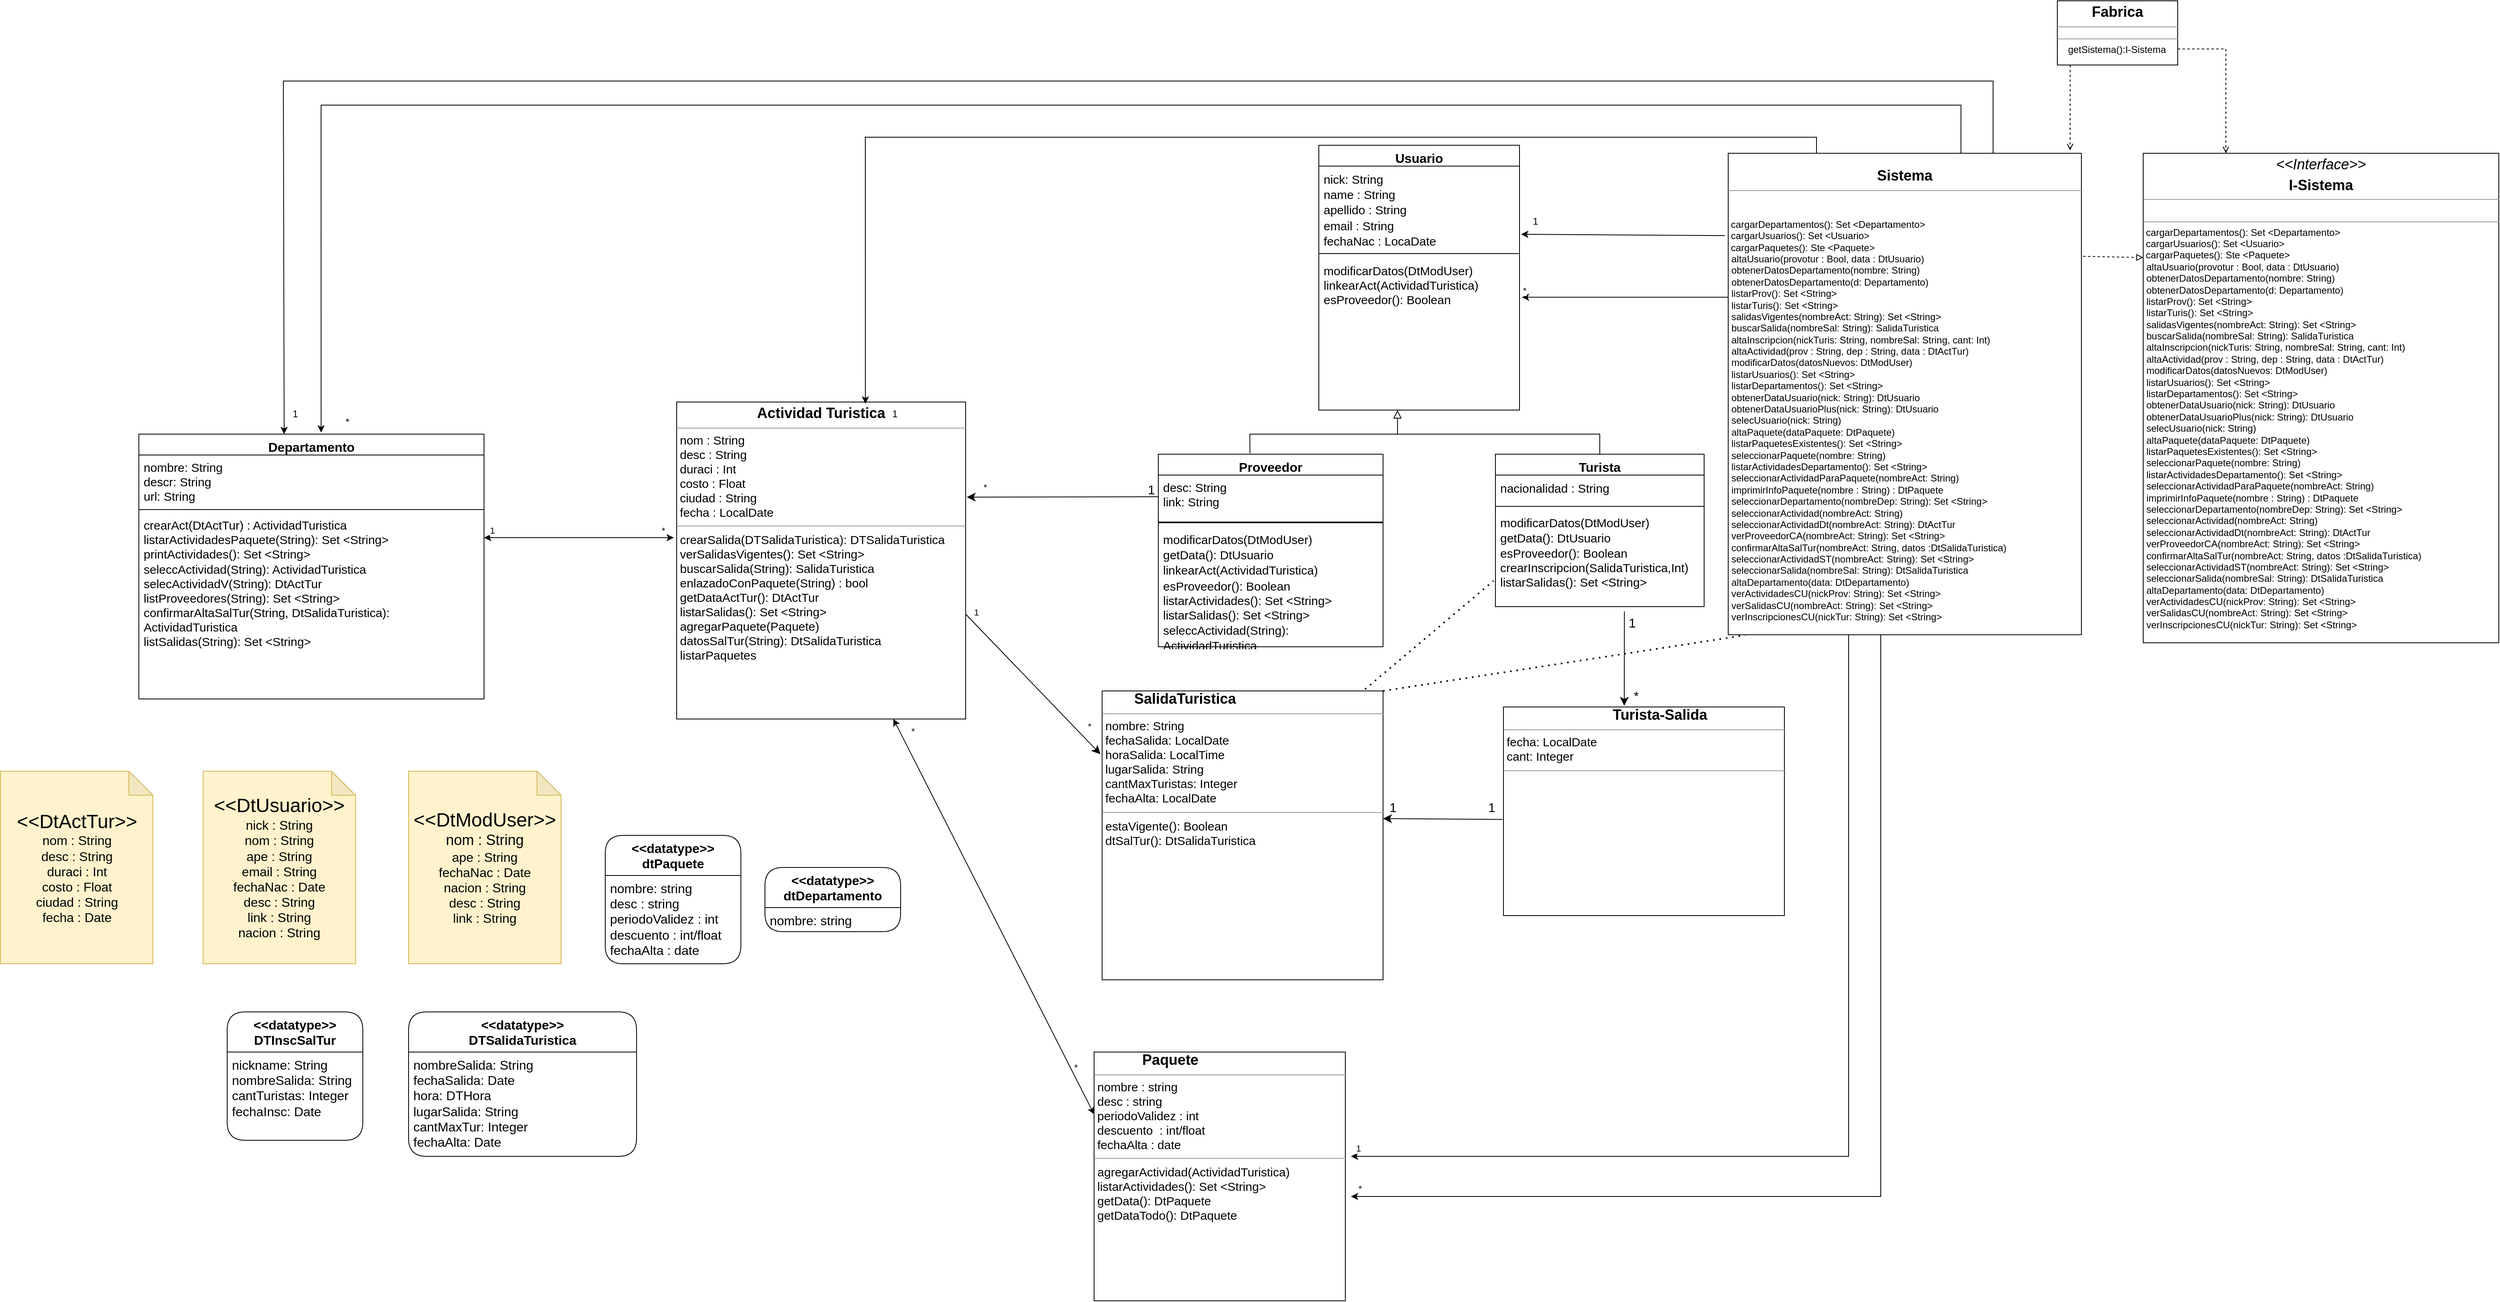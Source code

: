 <mxfile version="21.6.9" type="google">
  <diagram name="Página-1" id="3sVQfrdRevif6Odf9nG8">
    <mxGraphModel grid="1" page="1" gridSize="10" guides="1" tooltips="1" connect="1" arrows="1" fold="1" pageScale="1" pageWidth="827" pageHeight="1169" math="0" shadow="0">
      <root>
        <mxCell id="0" />
        <mxCell id="1" parent="0" />
        <mxCell id="WwdtE9RKTWUhPfPTeJh7-15" style="edgeStyle=orthogonalEdgeStyle;rounded=0;orthogonalLoop=1;jettySize=auto;html=1;entryX=1.012;entryY=0.26;entryDx=0;entryDy=0;entryPerimeter=0;" edge="1" parent="1" source="t0hAt-ErPhpD4sTweukp-1" target="WwdtE9RKTWUhPfPTeJh7-4">
          <mxGeometry relative="1" as="geometry">
            <Array as="points">
              <mxPoint x="-140" y="249" />
            </Array>
          </mxGeometry>
        </mxCell>
        <mxCell id="WwdtE9RKTWUhPfPTeJh7-16" value="*" style="edgeLabel;html=1;align=center;verticalAlign=middle;resizable=0;points=[];" connectable="0" vertex="1" parent="WwdtE9RKTWUhPfPTeJh7-15">
          <mxGeometry x="0.894" y="-2" relative="1" as="geometry">
            <mxPoint x="-11" y="-7" as="offset" />
          </mxGeometry>
        </mxCell>
        <mxCell id="WwdtE9RKTWUhPfPTeJh7-35" style="edgeStyle=orthogonalEdgeStyle;rounded=0;orthogonalLoop=1;jettySize=auto;html=1;" edge="1" parent="1" source="t0hAt-ErPhpD4sTweukp-1">
          <mxGeometry relative="1" as="geometry">
            <Array as="points">
              <mxPoint x="180" y="1370" />
            </Array>
            <mxPoint x="-480" y="1370" as="targetPoint" />
          </mxGeometry>
        </mxCell>
        <mxCell id="WwdtE9RKTWUhPfPTeJh7-36" value="*" style="edgeLabel;html=1;align=center;verticalAlign=middle;resizable=0;points=[];" connectable="0" vertex="1" parent="WwdtE9RKTWUhPfPTeJh7-35">
          <mxGeometry x="0.949" y="-5" relative="1" as="geometry">
            <mxPoint x="-24" y="-5" as="offset" />
          </mxGeometry>
        </mxCell>
        <mxCell id="WwdtE9RKTWUhPfPTeJh7-38" style="edgeStyle=orthogonalEdgeStyle;rounded=0;orthogonalLoop=1;jettySize=auto;html=1;" edge="1" parent="1" source="t0hAt-ErPhpD4sTweukp-1">
          <mxGeometry relative="1" as="geometry">
            <mxPoint x="-480" y="1320" as="targetPoint" />
            <Array as="points">
              <mxPoint x="140" y="1320" />
            </Array>
          </mxGeometry>
        </mxCell>
        <mxCell id="WwdtE9RKTWUhPfPTeJh7-39" value="1" style="edgeLabel;html=1;align=center;verticalAlign=middle;resizable=0;points=[];" connectable="0" vertex="1" parent="WwdtE9RKTWUhPfPTeJh7-38">
          <mxGeometry x="0.95" y="-3" relative="1" as="geometry">
            <mxPoint x="-23" y="-7" as="offset" />
          </mxGeometry>
        </mxCell>
        <mxCell id="t0hAt-ErPhpD4sTweukp-1" value="&lt;p style=&quot;margin:0px;margin-top:4px;text-align:center;&quot;&gt;&lt;br&gt;&lt;b&gt;&lt;font style=&quot;font-size: 18px;&quot;&gt;Sistema&lt;/font&gt;&lt;/b&gt;&lt;/p&gt;&lt;hr size=&quot;1&quot;&gt;&lt;p style=&quot;margin:0px;margin-left:4px;&quot;&gt;&lt;/p&gt;&lt;div&gt;&lt;br&gt;&lt;/div&gt;&lt;div&gt;&lt;br&gt;&lt;/div&gt;&lt;div&gt;&amp;nbsp;cargarDepartamentos(): Set &amp;lt;Departamento&amp;gt;&lt;/div&gt;&lt;div&gt;&amp;nbsp;cargarUsuarios(): Set &amp;lt;Usuario&amp;gt;&lt;/div&gt;&lt;div&gt;&amp;nbsp;cargarPaquetes(): Ste &amp;lt;Paquete&amp;gt;&lt;br&gt;&lt;/div&gt;&lt;p style=&quot;border-color: var(--border-color); margin: 0px 0px 0px 4px;&quot;&gt;&lt;font style=&quot;font-size: 12px;&quot;&gt;&lt;font style=&quot;font-size: 12px;&quot;&gt;altaUsuario(provotur : Bool, data : DtUsuario)&lt;/font&gt;&lt;br&gt;&lt;/font&gt;&lt;/p&gt;&lt;p style=&quot;border-color: var(--border-color); margin: 0px 0px 0px 4px;&quot;&gt;&lt;font style=&quot;font-size: 12px;&quot;&gt;obtenerDatosDepartamento(nombre: String)&lt;/font&gt;&lt;/p&gt;&lt;p style=&quot;border-color: var(--border-color); margin: 0px 0px 0px 4px;&quot;&gt;&lt;font style=&quot;font-size: 12px;&quot;&gt;obtenerDatosDepartamento(d: Departamento)&lt;/font&gt;&lt;/p&gt;&lt;p style=&quot;border-color: var(--border-color); margin: 0px 0px 0px 4px;&quot;&gt;&lt;font style=&quot;font-size: 12px;&quot;&gt;listarProv(): Set &amp;lt;String&amp;gt;&lt;/font&gt;&lt;/p&gt;&lt;p style=&quot;border-color: var(--border-color); margin: 0px 0px 0px 4px;&quot;&gt;&lt;font style=&quot;font-size: 12px;&quot;&gt;listarTuris(): Set &amp;lt;String&amp;gt;&lt;/font&gt;&lt;/p&gt;&lt;p style=&quot;border-color: var(--border-color); margin: 0px 0px 0px 4px;&quot;&gt;&lt;font style=&quot;font-size: 12px;&quot;&gt;salidasVigentes(nombreAct: String): &lt;/font&gt;&lt;font style=&quot;font-size: 12px;&quot;&gt;Set &amp;lt;String&amp;gt;&lt;/font&gt;&lt;/p&gt;&lt;p style=&quot;border-color: var(--border-color); margin: 0px 0px 0px 4px;&quot;&gt;&lt;font style=&quot;font-size: 12px;&quot;&gt;buscarSalida(nombreSal: String): SalidaTuristica&lt;/font&gt;&lt;/p&gt;&lt;p style=&quot;border-color: var(--border-color); margin: 0px 0px 0px 4px;&quot;&gt;&lt;font style=&quot;font-size: 12px;&quot;&gt;altaInscripcion(nickTuris: String, nombreSal: String, cant: Int)&lt;/font&gt;&lt;/p&gt;&lt;p style=&quot;border-color: var(--border-color); margin: 0px 0px 0px 4px;&quot;&gt;&lt;font style=&quot;font-size: 12px;&quot;&gt;altaActividad(prov : String, dep : String, data : DtActTur)&lt;/font&gt;&lt;/p&gt;&lt;p style=&quot;border-color: var(--border-color); margin: 0px 0px 0px 4px;&quot;&gt;&lt;font style=&quot;font-size: 12px;&quot;&gt;modificarDatos(datosNuevos: DtModUser)&lt;/font&gt;&lt;/p&gt;&lt;p style=&quot;border-color: var(--border-color); margin: 0px 0px 0px 4px;&quot;&gt;&lt;font style=&quot;font-size: 12px;&quot;&gt;listarUsuarios(): Set &amp;lt;String&amp;gt;&lt;/font&gt;&lt;/p&gt;&lt;p style=&quot;border-color: var(--border-color); margin: 0px 0px 0px 4px;&quot;&gt;&lt;font style=&quot;font-size: 12px;&quot;&gt;listarDepartamentos(): Set &amp;lt;String&amp;gt;&lt;/font&gt;&lt;/p&gt;&lt;p style=&quot;border-color: var(--border-color); margin: 0px 0px 0px 4px;&quot;&gt;&lt;font style=&quot;font-size: 12px;&quot;&gt;obtenerDataUsuario(nick: String): DtUsuario&lt;/font&gt;&lt;/p&gt;&lt;p style=&quot;border-color: var(--border-color); margin: 0px 0px 0px 4px;&quot;&gt;&lt;font style=&quot;font-size: 12px;&quot;&gt;obtenerDataUsuarioPlus(nick: String): DtUsuario&lt;br&gt;&lt;/font&gt;&lt;/p&gt;&lt;p style=&quot;border-color: var(--border-color); margin: 0px 0px 0px 4px;&quot;&gt;&lt;font style=&quot;font-size: 12px;&quot;&gt;selecUsuario(nick: String)&lt;br&gt;&lt;/font&gt;&lt;/p&gt;&lt;p style=&quot;border-color: var(--border-color); margin: 0px 0px 0px 4px;&quot;&gt;&lt;font style=&quot;font-size: 12px;&quot;&gt;altaPaquete(dataPaquete: DtPaquete)&lt;br&gt;&lt;/font&gt;&lt;/p&gt;&lt;p style=&quot;border-color: var(--border-color); margin: 0px 0px 0px 4px;&quot;&gt;&lt;font style=&quot;font-size: 12px;&quot;&gt;listarPaquetesExistentes(): Set &amp;lt;String&amp;gt;&lt;br&gt;&lt;/font&gt;&lt;/p&gt;&lt;p style=&quot;border-color: var(--border-color); margin: 0px 0px 0px 4px;&quot;&gt;&lt;font style=&quot;font-size: 12px;&quot;&gt;seleccionarPaquete(nombre: String)&lt;/font&gt;&lt;/p&gt;&lt;p style=&quot;border-color: var(--border-color); margin: 0px 0px 0px 4px;&quot;&gt;&lt;font style=&quot;font-size: 12px;&quot;&gt;listarActividadesDepartamento(): &lt;/font&gt;&lt;font style=&quot;font-size: 12px;&quot;&gt;Set &amp;lt;String&amp;gt;&lt;br&gt;&lt;/font&gt;&lt;/p&gt;&lt;p style=&quot;border-color: var(--border-color); margin: 0px 0px 0px 4px;&quot;&gt;seleccionarActividadParaPaquete(nombreAct: String)&lt;/p&gt;&lt;p style=&quot;border-color: var(--border-color); margin: 0px 0px 0px 4px;&quot;&gt;imprimirInfoPaquete(nombre : String) : DtPaquete&lt;/p&gt;&lt;p style=&quot;border-color: var(--border-color); margin: 0px 0px 0px 4px;&quot;&gt;seleccionarDepartamento(nombreDep: String): &lt;font style=&quot;font-size: 12px;&quot;&gt;&lt;/font&gt;&lt;font style=&quot;font-size: 12px;&quot;&gt;Set &amp;lt;String&amp;gt;&lt;/font&gt;&lt;/p&gt;&lt;p style=&quot;border-color: var(--border-color); margin: 0px 0px 0px 4px;&quot;&gt;&lt;font style=&quot;font-size: 12px;&quot;&gt;seleccionarActividad(nombreAct: String)&lt;br&gt;&lt;/font&gt;&lt;/p&gt;&lt;p style=&quot;border-color: var(--border-color); margin: 0px 0px 0px 4px;&quot;&gt;&lt;font style=&quot;font-size: 12px;&quot;&gt;seleccionarActividadDt(nombreAct: String): DtActTur&lt;/font&gt;&lt;/p&gt;&lt;p style=&quot;border-color: var(--border-color); margin: 0px 0px 0px 4px;&quot;&gt;&lt;font style=&quot;font-size: 12px;&quot;&gt;verProveedorCA(nombreAct: String): &lt;/font&gt;&lt;font style=&quot;font-size: 12px;&quot;&gt;&lt;/font&gt;&lt;font style=&quot;font-size: 12px;&quot;&gt;Set &amp;lt;String&amp;gt;&lt;/font&gt;&lt;font style=&quot;font-size: 12px;&quot;&gt;&lt;/font&gt;&lt;/p&gt;&lt;p style=&quot;border-color: var(--border-color); margin: 0px 0px 0px 4px;&quot;&gt;confirmarAltaSalTur(nombreAct: String, datos :DtSalidaTuristica)&lt;/p&gt;&lt;p style=&quot;border-color: var(--border-color); margin: 0px 0px 0px 4px;&quot;&gt;seleccionarActividadST(nombreAct: String): &lt;font style=&quot;font-size: 12px;&quot;&gt;&lt;/font&gt;&lt;font style=&quot;font-size: 12px;&quot;&gt;Set &amp;lt;String&amp;gt;&lt;/font&gt;&lt;font style=&quot;font-size: 12px;&quot;&gt;&lt;/font&gt;&lt;/p&gt;&lt;p style=&quot;border-color: var(--border-color); margin: 0px 0px 0px 4px;&quot;&gt;seleccionarSalida(nombreSal: String): DtSalidaTuristica&lt;/p&gt;&lt;p style=&quot;border-color: var(--border-color); margin: 0px 0px 0px 4px;&quot;&gt;altaDepartamento(data: DtDepartamento)&lt;/p&gt;&lt;p style=&quot;border-color: var(--border-color); margin: 0px 0px 0px 4px;&quot;&gt;verActividadesCU(nickProv: String): &lt;font style=&quot;font-size: 12px;&quot;&gt;&lt;/font&gt;&lt;font style=&quot;font-size: 12px;&quot;&gt;Set &amp;lt;String&amp;gt;&lt;/font&gt;&lt;font style=&quot;font-size: 12px;&quot;&gt;&lt;/font&gt;&lt;/p&gt;&lt;p style=&quot;border-color: var(--border-color); margin: 0px 0px 0px 4px;&quot;&gt;verSalidasCU(nombreAct: String): &lt;font style=&quot;font-size: 12px;&quot;&gt;&lt;/font&gt;&lt;font style=&quot;font-size: 12px;&quot;&gt;Set &amp;lt;String&amp;gt;&lt;/font&gt;&lt;/p&gt;&lt;p style=&quot;border-color: var(--border-color); margin: 0px 0px 0px 4px;&quot;&gt;&lt;font style=&quot;font-size: 12px;&quot;&gt;verInscripcionesCU(nickTur: String): &lt;/font&gt;&lt;font style=&quot;font-size: 12px;&quot;&gt;Set &amp;lt;String&amp;gt;&lt;/font&gt;&lt;/p&gt;" style="verticalAlign=top;align=left;overflow=fill;fontSize=12;fontFamily=Helvetica;html=1;whiteSpace=wrap;" vertex="1" parent="1">
          <mxGeometry x="-10" y="70" width="440" height="600" as="geometry" />
        </mxCell>
        <mxCell id="WwdtE9RKTWUhPfPTeJh7-24" style="edgeStyle=orthogonalEdgeStyle;rounded=0;orthogonalLoop=1;jettySize=auto;html=1;entryX=-0.01;entryY=0.428;entryDx=0;entryDy=0;entryPerimeter=0;startArrow=classic;startFill=1;" edge="1" parent="1" source="KXZ4tvlXdRsElCx-VWko-1" target="WwdtE9RKTWUhPfPTeJh7-18">
          <mxGeometry relative="1" as="geometry">
            <Array as="points">
              <mxPoint x="-1520" y="549" />
              <mxPoint x="-1520" y="549" />
            </Array>
          </mxGeometry>
        </mxCell>
        <mxCell id="WwdtE9RKTWUhPfPTeJh7-25" value="*" style="edgeLabel;html=1;align=center;verticalAlign=middle;resizable=0;points=[];" connectable="0" vertex="1" parent="WwdtE9RKTWUhPfPTeJh7-24">
          <mxGeometry x="0.807" y="1" relative="1" as="geometry">
            <mxPoint x="9" y="-8" as="offset" />
          </mxGeometry>
        </mxCell>
        <mxCell id="pjNQI_vsb8KBu9a4xdU9-1" value="1" style="edgeLabel;html=1;align=center;verticalAlign=middle;resizable=0;points=[];" connectable="0" vertex="1" parent="WwdtE9RKTWUhPfPTeJh7-24">
          <mxGeometry x="-0.804" y="2" relative="1" as="geometry">
            <mxPoint x="-13" y="-7" as="offset" />
          </mxGeometry>
        </mxCell>
        <mxCell id="KXZ4tvlXdRsElCx-VWko-1" value="Departamento" style="swimlane;fontStyle=1;align=center;verticalAlign=top;childLayout=stackLayout;horizontal=1;startSize=26;horizontalStack=0;resizeParent=1;resizeParentMax=0;resizeLast=0;collapsible=1;marginBottom=0;whiteSpace=wrap;html=1;fontSize=16;" vertex="1" parent="1">
          <mxGeometry x="-1990" y="420" width="430" height="330" as="geometry" />
        </mxCell>
        <mxCell id="KXZ4tvlXdRsElCx-VWko-2" value="&lt;div style=&quot;font-size: 15px;&quot;&gt;&lt;font style=&quot;font-size: 15px;&quot;&gt;nombre: String&lt;/font&gt;&lt;/div&gt;&lt;div style=&quot;font-size: 15px;&quot;&gt;&lt;font style=&quot;font-size: 15px;&quot;&gt;descr: String&lt;br&gt;&lt;/font&gt;&lt;/div&gt;&lt;div style=&quot;font-size: 15px;&quot;&gt;&lt;font style=&quot;font-size: 15px;&quot;&gt;url: String&lt;/font&gt;&lt;br&gt;&lt;/div&gt;&lt;div&gt;&lt;br&gt;&lt;/div&gt;" style="text;strokeColor=none;fillColor=none;align=left;verticalAlign=top;spacingLeft=4;spacingRight=4;overflow=hidden;rotatable=0;points=[[0,0.5],[1,0.5]];portConstraint=eastwest;whiteSpace=wrap;html=1;fontSize=16;" vertex="1" parent="KXZ4tvlXdRsElCx-VWko-1">
          <mxGeometry y="26" width="430" height="64" as="geometry" />
        </mxCell>
        <mxCell id="KXZ4tvlXdRsElCx-VWko-3" value="" style="line;strokeWidth=1;fillColor=none;align=left;verticalAlign=middle;spacingTop=-1;spacingLeft=3;spacingRight=3;rotatable=0;labelPosition=right;points=[];portConstraint=eastwest;strokeColor=inherit;fontSize=16;" vertex="1" parent="KXZ4tvlXdRsElCx-VWko-1">
          <mxGeometry y="90" width="430" height="8" as="geometry" />
        </mxCell>
        <mxCell id="KXZ4tvlXdRsElCx-VWko-4" value="&lt;div style=&quot;font-size: 15px;&quot;&gt;&lt;span style=&quot;background-color: initial;&quot;&gt;&lt;font style=&quot;font-size: 15px;&quot;&gt;crearAct(DtActTur) : ActividadTuristica&lt;/font&gt;&lt;/span&gt;&lt;/div&gt;&lt;div style=&quot;font-size: 15px;&quot;&gt;&lt;font style=&quot;font-size: 15px;&quot;&gt;listarActividadesPaquete(String): Set &amp;lt;String&amp;gt;&lt;br&gt;&lt;/font&gt;&lt;/div&gt;&lt;div style=&quot;font-size: 15px;&quot;&gt;&lt;font style=&quot;font-size: 15px;&quot;&gt;printActividades(): &lt;/font&gt;&lt;font style=&quot;font-size: 15px;&quot;&gt;Set &amp;lt;String&amp;gt;&lt;/font&gt;&lt;/div&gt;&lt;font style=&quot;font-size: 15px;&quot;&gt;seleccActividad(String): ActividadTuristica&lt;br&gt;&lt;/font&gt;&lt;div style=&quot;font-size: 15px;&quot;&gt;&lt;font style=&quot;font-size: 15px;&quot;&gt;selecActividadV(String): DtActTur&lt;/font&gt;&lt;/div&gt;&lt;div style=&quot;font-size: 15px;&quot;&gt;&lt;font style=&quot;font-size: 15px;&quot;&gt;listProveedores(String): Set &amp;lt;String&amp;gt;&lt;/font&gt;&lt;/div&gt;&lt;div style=&quot;font-size: 15px;&quot;&gt;&lt;font style=&quot;font-size: 15px;&quot;&gt;confirmarAltaSalTur(String, DtSalidaTuristica): ActividadTuristica&lt;br&gt;&lt;/font&gt;&lt;/div&gt;&lt;div style=&quot;font-size: 15px;&quot;&gt;&lt;font style=&quot;font-size: 15px;&quot;&gt;listSalidas(String): Set &amp;lt;String&amp;gt;&lt;/font&gt;&lt;br&gt;&lt;/div&gt;" style="text;strokeColor=none;fillColor=none;align=left;verticalAlign=top;spacingLeft=4;spacingRight=4;overflow=hidden;rotatable=0;points=[[0,0.5],[1,0.5]];portConstraint=eastwest;whiteSpace=wrap;html=1;fontSize=16;" vertex="1" parent="KXZ4tvlXdRsElCx-VWko-1">
          <mxGeometry y="98" width="430" height="232" as="geometry" />
        </mxCell>
        <mxCell id="WwdtE9RKTWUhPfPTeJh7-1" value="Usuario" style="swimlane;fontStyle=1;align=center;verticalAlign=top;childLayout=stackLayout;horizontal=1;startSize=26;horizontalStack=0;resizeParent=1;resizeParentMax=0;resizeLast=0;collapsible=1;marginBottom=0;whiteSpace=wrap;html=1;fontSize=16;" vertex="1" parent="1">
          <mxGeometry x="-520" y="60" width="250" height="330" as="geometry" />
        </mxCell>
        <mxCell id="WwdtE9RKTWUhPfPTeJh7-2" value="&lt;font style=&quot;font-size: 15px;&quot;&gt;nick: String&lt;br&gt;name : String&lt;br&gt;apellido : String&lt;br&gt;email : String&lt;br&gt;fechaNac : LocaDate&lt;/font&gt;" style="text;strokeColor=none;fillColor=none;align=left;verticalAlign=top;spacingLeft=4;spacingRight=4;overflow=hidden;rotatable=0;points=[[0,0.5],[1,0.5]];portConstraint=eastwest;whiteSpace=wrap;html=1;fontSize=16;" vertex="1" parent="WwdtE9RKTWUhPfPTeJh7-1">
          <mxGeometry y="26" width="250" height="104" as="geometry" />
        </mxCell>
        <mxCell id="WwdtE9RKTWUhPfPTeJh7-3" value="" style="line;strokeWidth=1;fillColor=none;align=left;verticalAlign=middle;spacingTop=-1;spacingLeft=3;spacingRight=3;rotatable=0;labelPosition=right;points=[];portConstraint=eastwest;strokeColor=inherit;fontSize=16;" vertex="1" parent="WwdtE9RKTWUhPfPTeJh7-1">
          <mxGeometry y="130" width="250" height="10" as="geometry" />
        </mxCell>
        <mxCell id="WwdtE9RKTWUhPfPTeJh7-4" value="&lt;font style=&quot;font-size: 15px;&quot;&gt;modificarDatos(DtModUser)&lt;br&gt;&lt;/font&gt;&lt;div style=&quot;font-size: 15px;&quot;&gt;&lt;font style=&quot;font-size: 15px;&quot;&gt;linkearAct(ActividadTuristica)&lt;/font&gt;&lt;/div&gt;&lt;div style=&quot;font-size: 15px;&quot;&gt;&lt;font style=&quot;font-size: 15px;&quot;&gt;esProveedor(): Boolean&lt;/font&gt;&lt;br&gt;&lt;/div&gt;" style="text;strokeColor=none;fillColor=none;align=left;verticalAlign=top;spacingLeft=4;spacingRight=4;overflow=hidden;rotatable=0;points=[[0,0.5],[1,0.5]];portConstraint=eastwest;whiteSpace=wrap;html=1;fontSize=16;" vertex="1" parent="WwdtE9RKTWUhPfPTeJh7-1">
          <mxGeometry y="140" width="250" height="190" as="geometry" />
        </mxCell>
        <mxCell id="KXZ4tvlXdRsElCx-VWko-5" value="" style="endArrow=none;html=1;rounded=0;fontSize=12;startSize=8;endSize=8;entryX=0.5;entryY=0;entryDx=0;entryDy=0;exitX=0.408;exitY=-0.004;exitDx=0;exitDy=0;exitPerimeter=0;" edge="1" parent="1" source="WwdtE9RKTWUhPfPTeJh7-5" target="WwdtE9RKTWUhPfPTeJh7-9">
          <mxGeometry width="50" height="50" relative="1" as="geometry">
            <mxPoint x="-611" y="440" as="sourcePoint" />
            <mxPoint x="-150" y="440" as="targetPoint" />
            <Array as="points">
              <mxPoint x="-606" y="420" />
              <mxPoint x="-170" y="420" />
            </Array>
          </mxGeometry>
        </mxCell>
        <mxCell id="WwdtE9RKTWUhPfPTeJh7-5" value="Proveedor" style="swimlane;fontStyle=1;align=center;verticalAlign=top;childLayout=stackLayout;horizontal=1;startSize=26;horizontalStack=0;resizeParent=1;resizeParentMax=0;resizeLast=0;collapsible=1;marginBottom=0;whiteSpace=wrap;html=1;fontSize=16;" vertex="1" parent="1">
          <mxGeometry x="-720" y="445" width="280" height="240" as="geometry" />
        </mxCell>
        <mxCell id="WwdtE9RKTWUhPfPTeJh7-6" value="&lt;div style=&quot;font-size: 15px;&quot;&gt;&lt;font style=&quot;font-size: 15px;&quot;&gt;desc: String&lt;br&gt;&lt;/font&gt;&lt;/div&gt;&lt;div style=&quot;font-size: 15px;&quot;&gt;&lt;font style=&quot;font-size: 15px;&quot;&gt;link: String&lt;font style=&quot;font-size: 15px;&quot;&gt;&lt;br&gt;&lt;/font&gt;&lt;/font&gt;&lt;/div&gt;" style="text;strokeColor=none;fillColor=none;align=left;verticalAlign=top;spacingLeft=4;spacingRight=4;overflow=hidden;rotatable=0;points=[[0,0.5],[1,0.5]];portConstraint=eastwest;whiteSpace=wrap;html=1;fontSize=16;" vertex="1" parent="WwdtE9RKTWUhPfPTeJh7-5">
          <mxGeometry y="26" width="280" height="54" as="geometry" />
        </mxCell>
        <mxCell id="WwdtE9RKTWUhPfPTeJh7-7" value="" style="line;strokeWidth=1;fillColor=none;align=left;verticalAlign=middle;spacingTop=-1;spacingLeft=3;spacingRight=3;rotatable=0;labelPosition=right;points=[];portConstraint=eastwest;strokeColor=inherit;fontSize=16;" vertex="1" parent="WwdtE9RKTWUhPfPTeJh7-5">
          <mxGeometry y="80" width="280" as="geometry" />
        </mxCell>
        <mxCell id="WwdtE9RKTWUhPfPTeJh7-17" value="" style="line;strokeWidth=2;html=1;" vertex="1" parent="WwdtE9RKTWUhPfPTeJh7-5">
          <mxGeometry y="80" width="280" height="10" as="geometry" />
        </mxCell>
        <mxCell id="WwdtE9RKTWUhPfPTeJh7-8" value="&lt;div&gt;&lt;font style=&quot;font-size: 15px;&quot;&gt;modificarDatos(DtModUser)&lt;br&gt;&lt;/font&gt;&lt;/div&gt;&lt;div&gt;&lt;font style=&quot;font-size: 15px;&quot;&gt;getData(): DtUsuario&lt;/font&gt;&lt;/div&gt;&lt;div&gt;&lt;font style=&quot;font-size: 15px;&quot;&gt;linkearAct(ActividadTuristica)&lt;/font&gt;&lt;/div&gt;&lt;div&gt;&lt;font style=&quot;font-size: 15px;&quot;&gt;esProveedor(): Boolean&lt;br&gt;&lt;/font&gt;&lt;/div&gt;&lt;div style=&quot;font-size: 15px;&quot;&gt;&lt;font style=&quot;font-size: 15px;&quot;&gt;listarActividades(): Set &amp;lt;String&amp;gt;&lt;/font&gt;&lt;/div&gt;&lt;div style=&quot;font-size: 15px;&quot;&gt;&lt;font style=&quot;font-size: 15px;&quot;&gt;listarSalidas(): Set &amp;lt;String&amp;gt;&lt;/font&gt;&lt;br&gt;&lt;/div&gt;&lt;div&gt;&lt;font style=&quot;font-size: 15px;&quot;&gt;seleccActividad(String): ActividadTuristica&lt;/font&gt;&lt;br&gt;&lt;/div&gt;" style="text;strokeColor=none;fillColor=none;align=left;verticalAlign=top;spacingLeft=4;spacingRight=4;overflow=hidden;rotatable=0;points=[[0,0.5],[1,0.5]];portConstraint=eastwest;whiteSpace=wrap;html=1;fontSize=16;" vertex="1" parent="WwdtE9RKTWUhPfPTeJh7-5">
          <mxGeometry y="90" width="280" height="150" as="geometry" />
        </mxCell>
        <mxCell id="KXZ4tvlXdRsElCx-VWko-6" value="" style="endArrow=block;html=1;rounded=0;fontSize=12;startSize=8;endSize=8;curved=1;endFill=0;" edge="1" parent="1">
          <mxGeometry width="50" height="50" relative="1" as="geometry">
            <mxPoint x="-422" y="420" as="sourcePoint" />
            <mxPoint x="-422" y="390" as="targetPoint" />
          </mxGeometry>
        </mxCell>
        <mxCell id="WwdtE9RKTWUhPfPTeJh7-18" value="&lt;p style=&quot;margin:0px;margin-top:4px;text-align:center;&quot;&gt;&lt;span style=&quot;font-size: 18px;&quot;&gt;&lt;b&gt;Actividad Turistica&lt;/b&gt;&lt;/span&gt;&lt;/p&gt;&lt;hr size=&quot;1&quot;&gt;&lt;p style=&quot;margin: 0px 0px 0px 4px; font-size: 15px;&quot;&gt;&lt;font style=&quot;font-size: 15px;&quot;&gt;nom : String&lt;/font&gt;&lt;/p&gt;&lt;p style=&quot;margin: 0px 0px 0px 4px; font-size: 15px;&quot;&gt;&lt;font style=&quot;font-size: 15px;&quot;&gt;desc : String&lt;/font&gt;&lt;/p&gt;&lt;p style=&quot;margin: 0px 0px 0px 4px; font-size: 15px;&quot;&gt;&lt;font style=&quot;font-size: 15px;&quot;&gt;duraci : Int&lt;/font&gt;&lt;/p&gt;&lt;p style=&quot;margin: 0px 0px 0px 4px; font-size: 15px;&quot;&gt;&lt;font style=&quot;font-size: 15px;&quot;&gt;costo : Float&lt;/font&gt;&lt;/p&gt;&lt;p style=&quot;margin: 0px 0px 0px 4px; font-size: 15px;&quot;&gt;&lt;font style=&quot;font-size: 15px;&quot;&gt;ciudad : String&lt;/font&gt;&lt;/p&gt;&lt;p style=&quot;margin: 0px 0px 0px 4px; font-size: 15px;&quot;&gt;&lt;font style=&quot;font-size: 15px;&quot;&gt;fecha : LocalDate&lt;/font&gt;&lt;/p&gt;&lt;hr style=&quot;font-size: 15px;&quot; size=&quot;1&quot;&gt;&lt;font style=&quot;font-size: 15px;&quot;&gt;&amp;nbsp;crearSalida(DTSalidaTuristica): &lt;font style=&quot;font-size: 15px;&quot;&gt;DTSalidaTuristica&lt;/font&gt;&lt;/font&gt;&lt;div style=&quot;font-size: 15px;&quot;&gt;&lt;font style=&quot;font-size: 15px;&quot;&gt;&amp;nbsp;verSalidasVigentes(): Set &amp;lt;String&amp;gt;&lt;br&gt;&lt;/font&gt;&lt;/div&gt;&lt;div style=&quot;font-size: 15px;&quot;&gt;&lt;font style=&quot;font-size: 15px;&quot;&gt;&amp;nbsp;buscarSalida(String): SalidaTuristica&lt;/font&gt;&lt;/div&gt;&lt;div style=&quot;font-size: 15px;&quot;&gt;&lt;font style=&quot;font-size: 15px;&quot;&gt;&amp;nbsp;&lt;font style=&quot;font-size: 15px;&quot;&gt;enlazadoConPaquete(String) : bool&lt;/font&gt;&lt;/font&gt;&lt;/div&gt;&lt;div style=&quot;font-size: 15px;&quot;&gt;&lt;font style=&quot;font-size: 15px;&quot;&gt;&amp;nbsp;getDataActTur(): DtActTur&lt;br&gt;&lt;/font&gt;&lt;/div&gt;&lt;div style=&quot;font-size: 15px;&quot;&gt;&lt;font style=&quot;font-size: 15px;&quot;&gt;&amp;nbsp;listarSalidas(): Set &amp;lt;String&amp;gt;&lt;/font&gt;&lt;/div&gt;&lt;div style=&quot;font-size: 15px;&quot;&gt;&lt;font style=&quot;font-size: 15px;&quot;&gt;&amp;nbsp;agregarPaquete(Paquete)&lt;br&gt;&lt;/font&gt;&lt;/div&gt;&lt;div style=&quot;font-size: 15px;&quot;&gt;&lt;font style=&quot;font-size: 15px;&quot;&gt;&amp;nbsp;datosSalTur(String): DtSalidaTuristica&lt;/font&gt;&lt;/div&gt;&lt;div style=&quot;font-size: 15px;&quot;&gt;&lt;font style=&quot;font-size: 15px;&quot;&gt;&amp;nbsp;listarPaquetes&lt;font style=&quot;font-size: 15px;&quot;&gt;&lt;br&gt;&lt;/font&gt;&lt;/font&gt;&lt;/div&gt;" style="verticalAlign=top;align=left;overflow=fill;fontSize=12;fontFamily=Helvetica;html=1;whiteSpace=wrap;" vertex="1" parent="1">
          <mxGeometry x="-1320" y="380" width="360" height="395" as="geometry" />
        </mxCell>
        <mxCell id="KXZ4tvlXdRsElCx-VWko-7" value="" style="endArrow=classic;html=1;rounded=0;fontSize=12;startSize=8;endSize=8;curved=1;exitX=0;exitY=0.5;exitDx=0;exitDy=0;entryX=1.004;entryY=0.3;entryDx=0;entryDy=0;entryPerimeter=0;" edge="1" parent="1" source="WwdtE9RKTWUhPfPTeJh7-6" target="WwdtE9RKTWUhPfPTeJh7-18">
          <mxGeometry width="50" height="50" relative="1" as="geometry">
            <mxPoint x="-920" y="630" as="sourcePoint" />
            <mxPoint x="-980" y="498" as="targetPoint" />
          </mxGeometry>
        </mxCell>
        <mxCell id="xH-knIzr2RIohKAUTIsA-4" value="*" style="edgeLabel;html=1;align=center;verticalAlign=middle;resizable=0;points=[];" connectable="0" vertex="1" parent="KXZ4tvlXdRsElCx-VWko-7">
          <mxGeometry x="0.84" y="1" relative="1" as="geometry">
            <mxPoint x="3" y="-14" as="offset" />
          </mxGeometry>
        </mxCell>
        <mxCell id="KXZ4tvlXdRsElCx-VWko-9" value="1" style="text;html=1;align=center;verticalAlign=middle;resizable=0;points=[];autosize=1;strokeColor=none;fillColor=none;fontSize=16;" vertex="1" parent="1">
          <mxGeometry x="-744" y="474" width="30" height="30" as="geometry" />
        </mxCell>
        <mxCell id="KXZ4tvlXdRsElCx-VWko-10" value="&lt;span style=&quot;font-size: 18px;&quot;&gt;&lt;b&gt;&lt;span style=&quot;&quot;&gt;&lt;span style=&quot;&quot;&gt;&amp;nbsp;&amp;nbsp;&amp;nbsp;&amp;nbsp;&lt;/span&gt;&lt;/span&gt;&lt;span style=&quot;&quot;&gt;&lt;span style=&quot;&quot;&gt;&amp;nbsp;&amp;nbsp;&amp;nbsp;&amp;nbsp;&lt;/span&gt;&lt;/span&gt;SalidaTuristica&lt;/b&gt;&lt;/span&gt;&lt;hr size=&quot;1&quot;&gt;&lt;p style=&quot;margin: 0px 0px 0px 4px; font-size: 15px;&quot;&gt;&lt;font style=&quot;font-size: 15px;&quot;&gt;nombre: String&lt;br&gt;&lt;/font&gt;&lt;/p&gt;&lt;p style=&quot;margin: 0px 0px 0px 4px; font-size: 15px;&quot;&gt;&lt;font style=&quot;font-size: 15px;&quot;&gt;fechaSalida: LocalDate&lt;br&gt;&lt;/font&gt;&lt;/p&gt;&lt;p style=&quot;margin: 0px 0px 0px 4px; font-size: 15px;&quot;&gt;&lt;font style=&quot;font-size: 15px;&quot;&gt;horaSalida: LocalTime&lt;br&gt;&lt;/font&gt;&lt;/p&gt;&lt;p style=&quot;margin: 0px 0px 0px 4px; font-size: 15px;&quot;&gt;&lt;font style=&quot;font-size: 15px;&quot;&gt;lugarSalida: String&lt;br&gt;&lt;/font&gt;&lt;/p&gt;&lt;p style=&quot;margin: 0px 0px 0px 4px; font-size: 15px;&quot;&gt;&lt;font style=&quot;font-size: 15px;&quot;&gt;cantMaxTuristas: Integer&lt;/font&gt;&lt;/p&gt;&lt;p style=&quot;margin: 0px 0px 0px 4px; font-size: 15px;&quot;&gt;&lt;font style=&quot;font-size: 15px;&quot;&gt;fechaAlta: LocalDate&lt;/font&gt;&lt;br&gt;&lt;/p&gt;&lt;hr style=&quot;font-size: 16px;&quot; size=&quot;1&quot;&gt;&lt;font style=&quot;font-size: 15px;&quot;&gt;&amp;nbsp;&lt;/font&gt;&lt;font style=&quot;font-size: 15px;&quot;&gt;estaVigente(): Boolean&lt;/font&gt;&lt;p style=&quot;border-color: var(--border-color); margin: 0px 0px 0px 4px; font-size: 15px;&quot;&gt;dtSalTur(): DtSalidaTuristica&lt;br&gt;&lt;/p&gt;&lt;div style=&quot;font-size: 16px;&quot;&gt;&lt;br&gt;&lt;/div&gt;&lt;div style=&quot;font-size: 16px;&quot;&gt;&amp;nbsp;&lt;br&gt;&lt;/div&gt;" style="verticalAlign=top;align=left;overflow=fill;fontSize=12;fontFamily=Helvetica;html=1;whiteSpace=wrap;" vertex="1" parent="1">
          <mxGeometry x="-790" y="740" width="350" height="360" as="geometry" />
        </mxCell>
        <mxCell id="KXZ4tvlXdRsElCx-VWko-11" value="" style="endArrow=classic;html=1;rounded=0;fontSize=12;startSize=8;endSize=8;curved=1;entryX=-0.006;entryY=0.219;entryDx=0;entryDy=0;entryPerimeter=0;exitX=1.001;exitY=0.67;exitDx=0;exitDy=0;exitPerimeter=0;" edge="1" parent="1" source="WwdtE9RKTWUhPfPTeJh7-18" target="KXZ4tvlXdRsElCx-VWko-10">
          <mxGeometry width="50" height="50" relative="1" as="geometry">
            <mxPoint x="-1145" y="390" as="sourcePoint" />
            <mxPoint x="-820" y="370" as="targetPoint" />
          </mxGeometry>
        </mxCell>
        <mxCell id="WwdtE9RKTWUhPfPTeJh7-19" value="1" style="edgeLabel;html=1;align=center;verticalAlign=middle;resizable=0;points=[];" connectable="0" vertex="1" parent="KXZ4tvlXdRsElCx-VWko-11">
          <mxGeometry x="-0.829" y="2" relative="1" as="geometry">
            <mxPoint x="-3" y="-16" as="offset" />
          </mxGeometry>
        </mxCell>
        <mxCell id="WwdtE9RKTWUhPfPTeJh7-21" value="*" style="edgeLabel;html=1;align=center;verticalAlign=middle;resizable=0;points=[];" connectable="0" vertex="1" parent="KXZ4tvlXdRsElCx-VWko-11">
          <mxGeometry x="0.787" y="-2" relative="1" as="geometry">
            <mxPoint x="5" y="-18" as="offset" />
          </mxGeometry>
        </mxCell>
        <mxCell id="QyrpxtW9N295G_J4CGJI-1" value="" style="endArrow=classic;html=1;rounded=0;entryX=1.008;entryY=0.817;entryDx=0;entryDy=0;entryPerimeter=0;exitX=-0.009;exitY=0.171;exitDx=0;exitDy=0;exitPerimeter=0;" edge="1" parent="1" source="t0hAt-ErPhpD4sTweukp-1" target="WwdtE9RKTWUhPfPTeJh7-2">
          <mxGeometry width="50" height="50" relative="1" as="geometry">
            <mxPoint x="-20" y="162" as="sourcePoint" />
            <mxPoint x="-280" y="150" as="targetPoint" />
          </mxGeometry>
        </mxCell>
        <mxCell id="QyrpxtW9N295G_J4CGJI-2" value="1" style="text;html=1;strokeColor=none;fillColor=none;align=center;verticalAlign=middle;whiteSpace=wrap;rounded=0;" vertex="1" parent="1">
          <mxGeometry x="-280" y="140" width="60" height="30" as="geometry" />
        </mxCell>
        <mxCell id="QyrpxtW9N295G_J4CGJI-3" value="" style="endArrow=classic;html=1;rounded=0;exitX=0.659;exitY=0.001;exitDx=0;exitDy=0;entryX=0.528;entryY=-0.006;entryDx=0;entryDy=0;entryPerimeter=0;exitPerimeter=0;" edge="1" parent="1" source="t0hAt-ErPhpD4sTweukp-1" target="KXZ4tvlXdRsElCx-VWko-1">
          <mxGeometry width="50" height="50" relative="1" as="geometry">
            <mxPoint x="280" y="10" as="sourcePoint" />
            <mxPoint x="-1745" y="410" as="targetPoint" />
            <Array as="points">
              <mxPoint x="280" y="10" />
              <mxPoint x="-1763" y="10" />
            </Array>
          </mxGeometry>
        </mxCell>
        <mxCell id="QyrpxtW9N295G_J4CGJI-5" value="" style="endArrow=classic;html=1;rounded=0;exitX=0.75;exitY=0;exitDx=0;exitDy=0;" edge="1" parent="1" source="t0hAt-ErPhpD4sTweukp-1">
          <mxGeometry width="50" height="50" relative="1" as="geometry">
            <mxPoint x="210" y="40" as="sourcePoint" />
            <mxPoint x="-1809" y="420" as="targetPoint" />
            <Array as="points">
              <mxPoint x="320" y="-20" />
              <mxPoint x="-1810" y="-20" />
            </Array>
          </mxGeometry>
        </mxCell>
        <mxCell id="QyrpxtW9N295G_J4CGJI-6" value="&lt;span style=&quot;font-size: 18px;&quot;&gt;&lt;b&gt;&lt;span style=&quot;&quot;&gt;&lt;span style=&quot;&quot;&gt;&amp;nbsp;&amp;nbsp;&amp;nbsp;&amp;nbsp;&lt;/span&gt;&lt;/span&gt;&lt;span style=&quot;&quot;&gt;&lt;span style=&quot;&quot;&gt;&amp;nbsp;&amp;nbsp;&amp;nbsp;&amp;nbsp;&lt;/span&gt;&lt;/span&gt;&lt;span style=&quot;&quot;&gt;&lt;span style=&quot;&quot;&gt;&amp;nbsp;&amp;nbsp;&amp;nbsp;&amp;nbsp;&lt;/span&gt;&lt;/span&gt;Paquete&lt;/b&gt;&lt;/span&gt;&lt;hr size=&quot;1&quot;&gt;&lt;p style=&quot;margin: 0px 0px 0px 4px; font-size: 15px;&quot;&gt;&lt;font style=&quot;font-size: 15px;&quot;&gt;nombre : string&lt;/font&gt;&lt;/p&gt;&lt;p style=&quot;margin: 0px 0px 0px 4px; font-size: 15px;&quot;&gt;&lt;font style=&quot;font-size: 15px;&quot;&gt;desc : string&lt;/font&gt;&lt;/p&gt;&lt;p style=&quot;margin: 0px 0px 0px 4px; font-size: 15px;&quot;&gt;&lt;font style=&quot;font-size: 15px;&quot;&gt;periodoValidez : int&lt;/font&gt;&lt;/p&gt;&lt;p style=&quot;margin: 0px 0px 0px 4px; font-size: 15px;&quot;&gt;&lt;font style=&quot;font-size: 15px;&quot;&gt;descuento&amp;nbsp; : int/float&lt;/font&gt;&lt;/p&gt;&lt;p style=&quot;margin: 0px 0px 0px 4px; font-size: 15px;&quot;&gt;&lt;font style=&quot;font-size: 15px;&quot;&gt;fechaAlta : date&lt;/font&gt;&lt;/p&gt;&lt;hr style=&quot;font-size: 15px;&quot; size=&quot;1&quot;&gt;&lt;font style=&quot;font-size: 15px;&quot;&gt;&amp;nbsp;&lt;font style=&quot;font-size: 15px;&quot;&gt;agregarActividad(ActividadTuristica)&lt;/font&gt;&lt;/font&gt;&lt;p style=&quot;border-color: var(--border-color); margin: 0px 0px 0px 4px; font-size: 15px;&quot;&gt;&lt;font style=&quot;font-size: 15px;&quot;&gt;&lt;span style=&quot;background-color: initial;&quot;&gt;listarActividades(): Set &amp;lt;String&amp;gt;&lt;br&gt;&lt;/span&gt;&lt;/font&gt;&lt;/p&gt;&lt;p style=&quot;border-color: var(--border-color); margin: 0px 0px 0px 4px; font-size: 15px;&quot;&gt;&lt;font style=&quot;font-size: 15px;&quot;&gt;&lt;span style=&quot;background-color: initial;&quot;&gt;getData(): DtPaquete&lt;br&gt;&lt;/span&gt;&lt;/font&gt;&lt;/p&gt;&lt;p style=&quot;border-color: var(--border-color); margin: 0px 0px 0px 4px; font-size: 15px;&quot;&gt;&lt;font style=&quot;font-size: 15px;&quot;&gt;getDataTodo(): DtPaquete&lt;/font&gt;&lt;/p&gt;" style="verticalAlign=top;align=left;overflow=fill;fontSize=12;fontFamily=Helvetica;html=1;whiteSpace=wrap;" vertex="1" parent="1">
          <mxGeometry x="-800" y="1190" width="313" height="310" as="geometry" />
        </mxCell>
        <mxCell id="QyrpxtW9N295G_J4CGJI-7" value="" style="endArrow=classic;html=1;rounded=0;exitX=0.75;exitY=1;exitDx=0;exitDy=0;entryX=0;entryY=0.25;entryDx=0;entryDy=0;startArrow=classic;startFill=1;" edge="1" parent="1" source="WwdtE9RKTWUhPfPTeJh7-18" target="QyrpxtW9N295G_J4CGJI-6">
          <mxGeometry width="50" height="50" relative="1" as="geometry">
            <mxPoint x="-910" y="1110" as="sourcePoint" />
            <mxPoint x="-860" y="1060" as="targetPoint" />
          </mxGeometry>
        </mxCell>
        <mxCell id="xH-knIzr2RIohKAUTIsA-2" value="*" style="edgeLabel;html=1;align=center;verticalAlign=middle;resizable=0;points=[];" connectable="0" vertex="1" parent="QyrpxtW9N295G_J4CGJI-7">
          <mxGeometry x="-0.908" y="2" relative="1" as="geometry">
            <mxPoint x="10" y="-7" as="offset" />
          </mxGeometry>
        </mxCell>
        <mxCell id="xH-knIzr2RIohKAUTIsA-3" value="*" style="edgeLabel;html=1;align=center;verticalAlign=middle;resizable=0;points=[];" connectable="0" vertex="1" parent="QyrpxtW9N295G_J4CGJI-7">
          <mxGeometry x="0.798" y="-2" relative="1" as="geometry">
            <mxPoint x="4" y="-10" as="offset" />
          </mxGeometry>
        </mxCell>
        <mxCell id="QyrpxtW9N295G_J4CGJI-11" value="&lt;div&gt;&lt;font style=&quot;font-size: 24px;&quot;&gt;&amp;lt;&amp;lt;DtUsuario&amp;gt;&amp;gt;&lt;/font&gt;&lt;/div&gt;&lt;div&gt;&lt;font size=&quot;3&quot;&gt;nick : String&lt;/font&gt;&lt;/div&gt;&lt;div&gt;&lt;font size=&quot;3&quot;&gt;nom : String&lt;/font&gt;&lt;/div&gt;&lt;div&gt;&lt;font size=&quot;3&quot;&gt;ape : String&lt;/font&gt;&lt;/div&gt;&lt;div&gt;&lt;font size=&quot;3&quot;&gt;email : String&lt;/font&gt;&lt;/div&gt;&lt;div&gt;&lt;font size=&quot;3&quot;&gt;fechaNac : Date&lt;/font&gt;&lt;/div&gt;&lt;div&gt;&lt;font size=&quot;3&quot;&gt;desc : String&lt;/font&gt;&lt;/div&gt;&lt;div&gt;&lt;font size=&quot;3&quot;&gt;link : String&lt;/font&gt;&lt;/div&gt;&lt;div&gt;&lt;font size=&quot;3&quot;&gt;nacion : String&lt;/font&gt;&lt;/div&gt;" style="shape=note;whiteSpace=wrap;html=1;backgroundOutline=1;darkOpacity=0.05;fillColor=#fff2cc;strokeColor=#d6b656;" vertex="1" parent="1">
          <mxGeometry x="-1910" y="840" width="190" height="240" as="geometry" />
        </mxCell>
        <mxCell id="WwdtE9RKTWUhPfPTeJh7-31" value="&amp;lt;&amp;lt;datatype&amp;gt;&amp;gt;&lt;br&gt;dtPaquete" style="swimlane;fontStyle=1;align=center;verticalAlign=top;childLayout=stackLayout;horizontal=1;startSize=50;horizontalStack=0;resizeParent=1;resizeParentMax=0;resizeLast=0;collapsible=1;marginBottom=0;whiteSpace=wrap;html=1;fontSize=16;rounded=1;" vertex="1" parent="1">
          <mxGeometry x="-1409" y="920" width="169" height="160" as="geometry" />
        </mxCell>
        <mxCell id="WwdtE9RKTWUhPfPTeJh7-32" value="nombre: string&lt;br&gt;desc : string&lt;br&gt;periodoValidez : int&lt;br&gt;descuento : int/float&lt;br&gt;fechaAlta : date" style="text;strokeColor=none;fillColor=none;align=left;verticalAlign=top;spacingLeft=4;spacingRight=4;overflow=hidden;rotatable=0;points=[[0,0.5],[1,0.5]];portConstraint=eastwest;whiteSpace=wrap;html=1;fontSize=16;" vertex="1" parent="WwdtE9RKTWUhPfPTeJh7-31">
          <mxGeometry y="50" width="169" height="110" as="geometry" />
        </mxCell>
        <mxCell id="QyrpxtW9N295G_J4CGJI-12" value="&lt;div&gt;&lt;font style=&quot;font-size: 24px;&quot;&gt;&amp;lt;&amp;lt;DtModUser&amp;gt;&amp;gt;&lt;/font&gt;&lt;/div&gt;&lt;div&gt;&lt;font style=&quot;font-size: 18px;&quot;&gt;nom : String&lt;/font&gt;&lt;/div&gt;&lt;div&gt;&lt;font size=&quot;3&quot;&gt;ape : String&lt;/font&gt;&lt;/div&gt;&lt;div&gt;&lt;font size=&quot;3&quot;&gt;fechaNac : Date&lt;/font&gt;&lt;/div&gt;&lt;div&gt;&lt;font size=&quot;3&quot;&gt;nacion : String&lt;/font&gt;&lt;/div&gt;&lt;div&gt;&lt;font size=&quot;3&quot;&gt;desc : String&lt;/font&gt;&lt;/div&gt;&lt;div&gt;&lt;font size=&quot;3&quot;&gt;link : String&lt;/font&gt;&lt;/div&gt;" style="shape=note;whiteSpace=wrap;html=1;backgroundOutline=1;darkOpacity=0.05;fillColor=#fff2cc;strokeColor=#d6b656;" vertex="1" parent="1">
          <mxGeometry x="-1654" y="840" width="190" height="240" as="geometry" />
        </mxCell>
        <mxCell id="WwdtE9RKTWUhPfPTeJh7-49" value="&amp;lt;&amp;lt;datatype&amp;gt;&amp;gt;&lt;br&gt;dtDepartamento" style="swimlane;fontStyle=1;align=center;verticalAlign=top;childLayout=stackLayout;horizontal=1;startSize=50;horizontalStack=0;resizeParent=1;resizeParentMax=0;resizeLast=0;collapsible=1;marginBottom=0;whiteSpace=wrap;html=1;fontSize=16;rounded=1;" vertex="1" parent="1">
          <mxGeometry x="-1210" y="960" width="169" height="80" as="geometry" />
        </mxCell>
        <mxCell id="WwdtE9RKTWUhPfPTeJh7-50" value="nombre: string&lt;br&gt;" style="text;strokeColor=none;fillColor=none;align=left;verticalAlign=top;spacingLeft=4;spacingRight=4;overflow=hidden;rotatable=0;points=[[0,0.5],[1,0.5]];portConstraint=eastwest;whiteSpace=wrap;html=1;fontSize=16;" vertex="1" parent="WwdtE9RKTWUhPfPTeJh7-49">
          <mxGeometry y="50" width="169" height="30" as="geometry" />
        </mxCell>
        <mxCell id="KXZ4tvlXdRsElCx-VWko-14" value="&lt;div align=&quot;center&quot;&gt;&lt;span style=&quot;font-size: 18px;&quot;&gt;&lt;b&gt;&lt;span style=&quot;&quot;&gt;&lt;span style=&quot;&quot;&gt;&amp;nbsp;&amp;nbsp;&amp;nbsp;&amp;nbsp;&lt;/span&gt;&lt;/span&gt;&lt;span style=&quot;&quot;&gt;&lt;span style=&quot;&quot;&gt;&amp;nbsp;&amp;nbsp;&amp;nbsp; &lt;/span&gt;&lt;/span&gt;Turista-Salida&lt;/b&gt;&lt;/span&gt;&lt;/div&gt;&lt;hr size=&quot;1&quot;&gt;&lt;p style=&quot;margin: 0px 0px 0px 4px; font-size: 15px;&quot;&gt;&lt;font style=&quot;font-size: 15px;&quot;&gt;fecha: LocalDate&lt;br&gt;&lt;/font&gt;&lt;/p&gt;&lt;p style=&quot;margin: 0px 0px 0px 4px; font-size: 15px;&quot;&gt;&lt;font style=&quot;font-size: 15px;&quot;&gt;cant: Integer&lt;font style=&quot;font-size: 15px;&quot;&gt;&lt;br&gt;&lt;/font&gt;&lt;/font&gt;&lt;/p&gt;&lt;hr style=&quot;font-size: 16px;&quot; size=&quot;1&quot;&gt;&lt;font style=&quot;font-size: 16px;&quot;&gt;&amp;nbsp;&lt;/font&gt; &lt;br&gt;&lt;div style=&quot;font-size: 16px;&quot;&gt;&amp;nbsp;&lt;/div&gt;&lt;div style=&quot;font-size: 16px;&quot;&gt;&lt;br&gt;&lt;/div&gt;" style="verticalAlign=top;align=left;overflow=fill;fontSize=12;fontFamily=Helvetica;html=1;whiteSpace=wrap;" vertex="1" parent="1">
          <mxGeometry x="-290" y="760" width="350" height="260" as="geometry" />
        </mxCell>
        <mxCell id="KXZ4tvlXdRsElCx-VWko-17" value="&amp;lt;&amp;lt;datatype&amp;gt;&amp;gt;&lt;br&gt;DTInscSalTur" style="swimlane;fontStyle=1;align=center;verticalAlign=top;childLayout=stackLayout;horizontal=1;startSize=50;horizontalStack=0;resizeParent=1;resizeParentMax=0;resizeLast=0;collapsible=1;marginBottom=0;whiteSpace=wrap;html=1;fontSize=16;rounded=1;fillColor=none;" vertex="1" parent="1">
          <mxGeometry x="-1880" y="1140" width="169" height="160" as="geometry" />
        </mxCell>
        <mxCell id="KXZ4tvlXdRsElCx-VWko-18" value="nickname: String&lt;br&gt;nombreSalida: String&lt;br&gt;cantTuristas: Integer&lt;br&gt;fechaInsc: Date" style="text;strokeColor=none;fillColor=none;align=left;verticalAlign=top;spacingLeft=4;spacingRight=4;overflow=hidden;rotatable=0;points=[[0,0.5],[1,0.5]];portConstraint=eastwest;whiteSpace=wrap;html=1;fontSize=16;" vertex="1" parent="KXZ4tvlXdRsElCx-VWko-17">
          <mxGeometry y="50" width="169" height="110" as="geometry" />
        </mxCell>
        <mxCell id="KXZ4tvlXdRsElCx-VWko-19" value="&amp;lt;&amp;lt;datatype&amp;gt;&amp;gt;&lt;br&gt;DTSalidaTuristica" style="swimlane;fontStyle=1;align=center;verticalAlign=top;childLayout=stackLayout;horizontal=1;startSize=50;horizontalStack=0;resizeParent=1;resizeParentMax=0;resizeLast=0;collapsible=1;marginBottom=0;whiteSpace=wrap;html=1;fontSize=16;rounded=1;fillColor=none;" vertex="1" parent="1">
          <mxGeometry x="-1654" y="1140" width="284" height="180" as="geometry" />
        </mxCell>
        <mxCell id="KXZ4tvlXdRsElCx-VWko-20" value="nombreSalida: String&lt;br&gt;&lt;div&gt;fechaSalida: Date&lt;/div&gt;&lt;div&gt;hora: DTHora&lt;br&gt;&lt;/div&gt;&lt;div&gt;lugarSalida: String&lt;/div&gt;&lt;div&gt;cantMaxTur: Integer&lt;/div&gt;&lt;div&gt;fechaAlta: Date&lt;br&gt;&lt;/div&gt;" style="text;strokeColor=none;fillColor=none;align=left;verticalAlign=top;spacingLeft=4;spacingRight=4;overflow=hidden;rotatable=0;points=[[0,0.5],[1,0.5]];portConstraint=eastwest;whiteSpace=wrap;html=1;fontSize=16;" vertex="1" parent="KXZ4tvlXdRsElCx-VWko-19">
          <mxGeometry y="50" width="284" height="130" as="geometry" />
        </mxCell>
        <mxCell id="TDn5_HxHDoguFr-mPoKO-1" value="&lt;div&gt;&lt;font style=&quot;font-size: 24px;&quot;&gt;&amp;lt;&amp;lt;DtActTur&amp;gt;&amp;gt;&lt;/font&gt;&lt;/div&gt;&lt;div&gt;&lt;font size=&quot;3&quot;&gt;nom : String&lt;/font&gt;&lt;/div&gt;&lt;div&gt;&lt;font size=&quot;3&quot;&gt;desc : String&lt;/font&gt;&lt;/div&gt;&lt;div&gt;&lt;font size=&quot;3&quot;&gt;duraci : Int&lt;/font&gt;&lt;/div&gt;&lt;div&gt;&lt;font size=&quot;3&quot;&gt;costo : Float&lt;/font&gt;&lt;/div&gt;&lt;div&gt;&lt;font size=&quot;3&quot;&gt;ciudad : String&lt;/font&gt;&lt;/div&gt;&lt;div&gt;&lt;font size=&quot;3&quot;&gt;fecha : Date&lt;/font&gt;&lt;/div&gt;" style="shape=note;whiteSpace=wrap;html=1;backgroundOutline=1;darkOpacity=0.05;fillColor=#fff2cc;strokeColor=#d6b656;" vertex="1" parent="1">
          <mxGeometry x="-2162.5" y="840" width="190" height="240" as="geometry" />
        </mxCell>
        <mxCell id="TDn5_HxHDoguFr-mPoKO-2" value="" style="endArrow=classic;html=1;rounded=0;entryX=0.653;entryY=0.005;entryDx=0;entryDy=0;exitX=0.25;exitY=0;exitDx=0;exitDy=0;entryPerimeter=0;" edge="1" parent="1" source="t0hAt-ErPhpD4sTweukp-1" target="WwdtE9RKTWUhPfPTeJh7-18">
          <mxGeometry width="50" height="50" relative="1" as="geometry">
            <mxPoint x="29.333" y="60" as="sourcePoint" />
            <mxPoint x="-1010" y="170" as="targetPoint" />
            <Array as="points">
              <mxPoint x="100" y="50" />
              <mxPoint x="-1085" y="50" />
            </Array>
          </mxGeometry>
        </mxCell>
        <mxCell id="TDn5_HxHDoguFr-mPoKO-3" value="1" style="text;html=1;strokeColor=none;fillColor=none;align=center;verticalAlign=middle;whiteSpace=wrap;rounded=0;" vertex="1" parent="1">
          <mxGeometry x="-1078" y="380" width="60" height="30" as="geometry" />
        </mxCell>
        <mxCell id="6jOxTkrR4VFWpNlPsCGR-5" value="" style="endArrow=classic;html=1;rounded=0;fontSize=12;startSize=8;endSize=8;curved=1;entryX=0.43;entryY=-0.006;entryDx=0;entryDy=0;entryPerimeter=0;exitX=0.618;exitY=1.05;exitDx=0;exitDy=0;exitPerimeter=0;" edge="1" parent="1" source="WwdtE9RKTWUhPfPTeJh7-12" target="KXZ4tvlXdRsElCx-VWko-14">
          <mxGeometry width="50" height="50" relative="1" as="geometry">
            <mxPoint x="-139" y="620" as="sourcePoint" />
            <mxPoint x="-115" y="650" as="targetPoint" />
          </mxGeometry>
        </mxCell>
        <mxCell id="6jOxTkrR4VFWpNlPsCGR-6" value="1" style="text;html=1;align=center;verticalAlign=middle;resizable=0;points=[];autosize=1;strokeColor=none;fillColor=none;fontSize=16;" vertex="1" parent="1">
          <mxGeometry x="-145" y="640" width="30" height="30" as="geometry" />
        </mxCell>
        <mxCell id="6jOxTkrR4VFWpNlPsCGR-7" value="*" style="text;html=1;align=center;verticalAlign=middle;resizable=0;points=[];autosize=1;strokeColor=none;fillColor=none;fontSize=16;" vertex="1" parent="1">
          <mxGeometry x="-140" y="731" width="30" height="30" as="geometry" />
        </mxCell>
        <mxCell id="6jOxTkrR4VFWpNlPsCGR-8" value="" style="endArrow=classic;html=1;rounded=0;fontSize=12;startSize=8;endSize=8;curved=1;exitX=-0.003;exitY=0.539;exitDx=0;exitDy=0;exitPerimeter=0;entryX=1;entryY=0.442;entryDx=0;entryDy=0;entryPerimeter=0;" edge="1" parent="1" source="KXZ4tvlXdRsElCx-VWko-14" target="KXZ4tvlXdRsElCx-VWko-10">
          <mxGeometry width="50" height="50" relative="1" as="geometry">
            <mxPoint x="-390" y="945" as="sourcePoint" />
            <mxPoint x="-450" y="899" as="targetPoint" />
          </mxGeometry>
        </mxCell>
        <mxCell id="6jOxTkrR4VFWpNlPsCGR-9" value="1" style="text;html=1;align=center;verticalAlign=middle;resizable=0;points=[];autosize=1;strokeColor=none;fillColor=none;fontSize=16;" vertex="1" parent="1">
          <mxGeometry x="-443" y="870" width="30" height="30" as="geometry" />
        </mxCell>
        <mxCell id="VhuOY0u_vWuCbBMxZuge-1" value="*" style="text;html=1;strokeColor=none;fillColor=none;align=center;verticalAlign=middle;whiteSpace=wrap;rounded=0;" vertex="1" parent="1">
          <mxGeometry x="-1760" y="390" width="60" height="30" as="geometry" />
        </mxCell>
        <mxCell id="VhuOY0u_vWuCbBMxZuge-3" value="1" style="text;html=1;strokeColor=none;fillColor=none;align=center;verticalAlign=middle;whiteSpace=wrap;rounded=0;" vertex="1" parent="1">
          <mxGeometry x="-1825.5" y="380" width="60" height="30" as="geometry" />
        </mxCell>
        <mxCell id="41W_kyDMqVQ3KHqFS_Wa-1" value="" style="endArrow=none;dashed=1;html=1;dashPattern=1 3;strokeWidth=2;rounded=0;entryX=0.048;entryY=1.001;entryDx=0;entryDy=0;entryPerimeter=0;exitX=1;exitY=0;exitDx=0;exitDy=0;" edge="1" parent="1" source="KXZ4tvlXdRsElCx-VWko-10" target="t0hAt-ErPhpD4sTweukp-1">
          <mxGeometry width="50" height="50" relative="1" as="geometry">
            <mxPoint x="-180" y="820" as="sourcePoint" />
            <mxPoint x="-130" y="770" as="targetPoint" />
          </mxGeometry>
        </mxCell>
        <mxCell id="41W_kyDMqVQ3KHqFS_Wa-2" value="" style="endArrow=none;dashed=1;html=1;dashPattern=1 3;strokeWidth=2;rounded=0;entryX=-0.009;entryY=0.732;entryDx=0;entryDy=0;entryPerimeter=0;exitX=0.936;exitY=-0.006;exitDx=0;exitDy=0;exitPerimeter=0;" edge="1" parent="1" source="KXZ4tvlXdRsElCx-VWko-10" target="WwdtE9RKTWUhPfPTeJh7-12">
          <mxGeometry width="50" height="50" relative="1" as="geometry">
            <mxPoint x="-180" y="820" as="sourcePoint" />
            <mxPoint x="-130" y="770" as="targetPoint" />
          </mxGeometry>
        </mxCell>
        <mxCell id="41W_kyDMqVQ3KHqFS_Wa-4" value="1" style="text;html=1;align=center;verticalAlign=middle;resizable=0;points=[];autosize=1;strokeColor=none;fillColor=none;fontSize=16;" vertex="1" parent="1">
          <mxGeometry x="-320" y="870" width="30" height="30" as="geometry" />
        </mxCell>
        <mxCell id="dAUSrfWz9pkDYstYwC68-1" value="&lt;p style=&quot;margin:0px;margin-top:4px;text-align:center;&quot;&gt;&lt;b&gt;&lt;font style=&quot;font-size: 18px;&quot;&gt;Fabrica&lt;/font&gt;&lt;/b&gt;&lt;/p&gt;&lt;hr size=&quot;1&quot;&gt;&lt;div style=&quot;height:2px;&quot;&gt;&lt;/div&gt;&lt;hr size=&quot;1&quot;&gt;&lt;div style=&quot;height:2px;&quot;&gt;&amp;nbsp; &amp;nbsp; getSistema():I-Sistema&lt;/div&gt;" style="verticalAlign=top;align=left;overflow=fill;fontSize=12;fontFamily=Helvetica;html=1;whiteSpace=wrap;" vertex="1" parent="1">
          <mxGeometry x="400" y="-120" width="150" height="80" as="geometry" />
        </mxCell>
        <mxCell id="dAUSrfWz9pkDYstYwC68-2" value="&lt;p style=&quot;margin: 4px 0px 0px; text-align: center; font-size: 18px;&quot;&gt;&lt;i style=&quot;border-color: var(--border-color);&quot;&gt;&amp;lt;&amp;lt;Interface&amp;gt;&amp;gt;&lt;/i&gt;&lt;br style=&quot;border-color: var(--border-color);&quot;&gt;&lt;/p&gt;&lt;p style=&quot;margin: 4px 0px 0px; text-align: center; font-size: 18px;&quot;&gt;&lt;b&gt;I-Sistema&lt;/b&gt;&lt;/p&gt;&lt;hr size=&quot;1&quot;&gt;&lt;p style=&quot;margin:0px;margin-left:4px;&quot;&gt;&lt;br&gt;&lt;/p&gt;&lt;hr size=&quot;1&quot;&gt;&amp;nbsp;cargarDepartamentos(): Set &amp;lt;Departamento&amp;gt;&lt;br&gt;&lt;div&gt;&amp;nbsp;cargarUsuarios(): Set &amp;lt;Usuario&amp;gt;&lt;/div&gt;&lt;div&gt;&amp;nbsp;cargarPaquetes(): Ste &amp;lt;Paquete&amp;gt;&lt;br&gt;&lt;/div&gt;&lt;p style=&quot;border-color: var(--border-color); margin: 0px 0px 0px 4px;&quot;&gt;&lt;font style=&quot;font-size: 12px;&quot;&gt;&lt;font style=&quot;font-size: 12px;&quot;&gt;altaUsuario(provotur : Bool, data : DtUsuario)&lt;/font&gt;&lt;br&gt;&lt;/font&gt;&lt;/p&gt;&lt;p style=&quot;border-color: var(--border-color); margin: 0px 0px 0px 4px;&quot;&gt;&lt;font style=&quot;font-size: 12px;&quot;&gt;obtenerDatosDepartamento(nombre: String)&lt;/font&gt;&lt;/p&gt;&lt;p style=&quot;border-color: var(--border-color); margin: 0px 0px 0px 4px;&quot;&gt;&lt;font style=&quot;font-size: 12px;&quot;&gt;obtenerDatosDepartamento(d: Departamento)&lt;/font&gt;&lt;/p&gt;&lt;p style=&quot;border-color: var(--border-color); margin: 0px 0px 0px 4px;&quot;&gt;&lt;font style=&quot;font-size: 12px;&quot;&gt;listarProv(): Set &amp;lt;String&amp;gt;&lt;/font&gt;&lt;/p&gt;&lt;p style=&quot;border-color: var(--border-color); margin: 0px 0px 0px 4px;&quot;&gt;&lt;font style=&quot;font-size: 12px;&quot;&gt;listarTuris(): Set &amp;lt;String&amp;gt;&lt;/font&gt;&lt;/p&gt;&lt;p style=&quot;border-color: var(--border-color); margin: 0px 0px 0px 4px;&quot;&gt;&lt;font style=&quot;font-size: 12px;&quot;&gt;salidasVigentes(nombreAct: String): &lt;/font&gt;&lt;font style=&quot;font-size: 12px;&quot;&gt;Set &amp;lt;String&amp;gt;&lt;/font&gt;&lt;/p&gt;&lt;p style=&quot;border-color: var(--border-color); margin: 0px 0px 0px 4px;&quot;&gt;&lt;font style=&quot;font-size: 12px;&quot;&gt;buscarSalida(nombreSal: String): SalidaTuristica&lt;/font&gt;&lt;/p&gt;&lt;p style=&quot;border-color: var(--border-color); margin: 0px 0px 0px 4px;&quot;&gt;&lt;font style=&quot;font-size: 12px;&quot;&gt;altaInscripcion(nickTuris: String, nombreSal: String, cant: Int)&lt;/font&gt;&lt;/p&gt;&lt;p style=&quot;border-color: var(--border-color); margin: 0px 0px 0px 4px;&quot;&gt;&lt;font style=&quot;font-size: 12px;&quot;&gt;altaActividad(prov : String, dep : String, data : DtActTur)&lt;/font&gt;&lt;/p&gt;&lt;p style=&quot;border-color: var(--border-color); margin: 0px 0px 0px 4px;&quot;&gt;&lt;font style=&quot;font-size: 12px;&quot;&gt;modificarDatos(datosNuevos: DtModUser)&lt;/font&gt;&lt;/p&gt;&lt;p style=&quot;border-color: var(--border-color); margin: 0px 0px 0px 4px;&quot;&gt;&lt;font style=&quot;font-size: 12px;&quot;&gt;listarUsuarios(): Set &amp;lt;String&amp;gt;&lt;/font&gt;&lt;/p&gt;&lt;p style=&quot;border-color: var(--border-color); margin: 0px 0px 0px 4px;&quot;&gt;&lt;font style=&quot;font-size: 12px;&quot;&gt;listarDepartamentos(): Set &amp;lt;String&amp;gt;&lt;/font&gt;&lt;/p&gt;&lt;p style=&quot;border-color: var(--border-color); margin: 0px 0px 0px 4px;&quot;&gt;&lt;font style=&quot;font-size: 12px;&quot;&gt;obtenerDataUsuario(nick: String): DtUsuario&lt;/font&gt;&lt;/p&gt;&lt;p style=&quot;border-color: var(--border-color); margin: 0px 0px 0px 4px;&quot;&gt;&lt;font style=&quot;font-size: 12px;&quot;&gt;obtenerDataUsuarioPlus(nick: String): DtUsuario&lt;br&gt;&lt;/font&gt;&lt;/p&gt;&lt;p style=&quot;border-color: var(--border-color); margin: 0px 0px 0px 4px;&quot;&gt;&lt;font style=&quot;font-size: 12px;&quot;&gt;selecUsuario(nick: String)&lt;br&gt;&lt;/font&gt;&lt;/p&gt;&lt;p style=&quot;border-color: var(--border-color); margin: 0px 0px 0px 4px;&quot;&gt;&lt;font style=&quot;font-size: 12px;&quot;&gt;altaPaquete(dataPaquete: DtPaquete)&lt;br&gt;&lt;/font&gt;&lt;/p&gt;&lt;p style=&quot;border-color: var(--border-color); margin: 0px 0px 0px 4px;&quot;&gt;&lt;font style=&quot;font-size: 12px;&quot;&gt;listarPaquetesExistentes(): Set &amp;lt;String&amp;gt;&lt;br&gt;&lt;/font&gt;&lt;/p&gt;&lt;p style=&quot;border-color: var(--border-color); margin: 0px 0px 0px 4px;&quot;&gt;&lt;font style=&quot;font-size: 12px;&quot;&gt;seleccionarPaquete(nombre: String)&lt;/font&gt;&lt;/p&gt;&lt;p style=&quot;border-color: var(--border-color); margin: 0px 0px 0px 4px;&quot;&gt;&lt;font style=&quot;font-size: 12px;&quot;&gt;listarActividadesDepartamento(): &lt;/font&gt;&lt;font style=&quot;font-size: 12px;&quot;&gt;Set &amp;lt;String&amp;gt;&lt;br&gt;&lt;/font&gt;&lt;/p&gt;&lt;p style=&quot;border-color: var(--border-color); margin: 0px 0px 0px 4px;&quot;&gt;seleccionarActividadParaPaquete(nombreAct: String)&lt;/p&gt;&lt;p style=&quot;border-color: var(--border-color); margin: 0px 0px 0px 4px;&quot;&gt;imprimirInfoPaquete(nombre : String) : DtPaquete&lt;/p&gt;&lt;p style=&quot;border-color: var(--border-color); margin: 0px 0px 0px 4px;&quot;&gt;seleccionarDepartamento(nombreDep: String): &lt;font style=&quot;font-size: 12px;&quot;&gt;&lt;/font&gt;&lt;font style=&quot;font-size: 12px;&quot;&gt;Set &amp;lt;String&amp;gt;&lt;/font&gt;&lt;/p&gt;&lt;p style=&quot;border-color: var(--border-color); margin: 0px 0px 0px 4px;&quot;&gt;&lt;font style=&quot;font-size: 12px;&quot;&gt;seleccionarActividad(nombreAct: String)&lt;br&gt;&lt;/font&gt;&lt;/p&gt;&lt;p style=&quot;border-color: var(--border-color); margin: 0px 0px 0px 4px;&quot;&gt;&lt;font style=&quot;font-size: 12px;&quot;&gt;seleccionarActividadDt(nombreAct: String): DtActTur&lt;/font&gt;&lt;/p&gt;&lt;p style=&quot;border-color: var(--border-color); margin: 0px 0px 0px 4px;&quot;&gt;&lt;font style=&quot;font-size: 12px;&quot;&gt;verProveedorCA(nombreAct: String): &lt;/font&gt;&lt;font style=&quot;font-size: 12px;&quot;&gt;&lt;/font&gt;&lt;font style=&quot;font-size: 12px;&quot;&gt;Set &amp;lt;String&amp;gt;&lt;/font&gt;&lt;font style=&quot;font-size: 12px;&quot;&gt;&lt;/font&gt;&lt;/p&gt;&lt;p style=&quot;border-color: var(--border-color); margin: 0px 0px 0px 4px;&quot;&gt;confirmarAltaSalTur(nombreAct: String, datos :DtSalidaTuristica)&lt;/p&gt;&lt;p style=&quot;border-color: var(--border-color); margin: 0px 0px 0px 4px;&quot;&gt;seleccionarActividadST(nombreAct: String): &lt;font style=&quot;font-size: 12px;&quot;&gt;&lt;/font&gt;&lt;font style=&quot;font-size: 12px;&quot;&gt;Set &amp;lt;String&amp;gt;&lt;/font&gt;&lt;font style=&quot;font-size: 12px;&quot;&gt;&lt;/font&gt;&lt;/p&gt;&lt;p style=&quot;border-color: var(--border-color); margin: 0px 0px 0px 4px;&quot;&gt;seleccionarSalida(nombreSal: String): DtSalidaTuristica&lt;/p&gt;&lt;p style=&quot;border-color: var(--border-color); margin: 0px 0px 0px 4px;&quot;&gt;altaDepartamento(data: DtDepartamento)&lt;/p&gt;&lt;p style=&quot;border-color: var(--border-color); margin: 0px 0px 0px 4px;&quot;&gt;verActividadesCU(nickProv: String): &lt;font style=&quot;font-size: 12px;&quot;&gt;&lt;/font&gt;&lt;font style=&quot;font-size: 12px;&quot;&gt;Set &amp;lt;String&amp;gt;&lt;/font&gt;&lt;font style=&quot;font-size: 12px;&quot;&gt;&lt;/font&gt;&lt;/p&gt;&lt;p style=&quot;border-color: var(--border-color); margin: 0px 0px 0px 4px;&quot;&gt;verSalidasCU(nombreAct: String): &lt;font style=&quot;font-size: 12px;&quot;&gt;&lt;/font&gt;&lt;font style=&quot;font-size: 12px;&quot;&gt;Set &amp;lt;String&amp;gt;&lt;/font&gt;&lt;/p&gt;&lt;p style=&quot;border-color: var(--border-color); margin: 0px 0px 0px 4px;&quot;&gt;&lt;font style=&quot;font-size: 12px;&quot;&gt;verInscripcionesCU(nickTur: String): &lt;/font&gt;&lt;font style=&quot;font-size: 12px;&quot;&gt;Set &amp;lt;String&amp;gt;&lt;/font&gt;&lt;/p&gt;&lt;p style=&quot;margin:0px;margin-left:4px;&quot;&gt;&lt;/p&gt;" style="verticalAlign=top;align=left;overflow=fill;fontSize=12;fontFamily=Helvetica;html=1;whiteSpace=wrap;fillColor=#FFFFFF;strokeColor=#000000;" vertex="1" parent="1">
          <mxGeometry x="507" y="70" width="443" height="610" as="geometry" />
        </mxCell>
        <mxCell id="dAUSrfWz9pkDYstYwC68-3" value="" style="endArrow=open;html=1;rounded=0;exitX=0.107;exitY=1;exitDx=0;exitDy=0;dashed=1;entryX=0.968;entryY=-0.006;entryDx=0;entryDy=0;entryPerimeter=0;endFill=0;exitPerimeter=0;" edge="1" parent="1" source="dAUSrfWz9pkDYstYwC68-1" target="t0hAt-ErPhpD4sTweukp-1">
          <mxGeometry width="50" height="50" relative="1" as="geometry">
            <mxPoint x="415" y="-35" as="sourcePoint" />
            <mxPoint x="414" y="130" as="targetPoint" />
          </mxGeometry>
        </mxCell>
        <mxCell id="dAUSrfWz9pkDYstYwC68-4" value="" style="endArrow=open;html=1;rounded=0;exitX=1;exitY=0.75;exitDx=0;exitDy=0;dashed=1;endFill=0;" edge="1" parent="1" source="dAUSrfWz9pkDYstYwC68-1">
          <mxGeometry width="50" height="50" relative="1" as="geometry">
            <mxPoint x="600" y="-60" as="sourcePoint" />
            <mxPoint x="610" y="70" as="targetPoint" />
            <Array as="points">
              <mxPoint x="610" y="-60" />
            </Array>
          </mxGeometry>
        </mxCell>
        <mxCell id="dAUSrfWz9pkDYstYwC68-5" value="" style="endArrow=block;html=1;rounded=0;exitX=1.005;exitY=0.214;exitDx=0;exitDy=0;exitPerimeter=0;dashed=1;endFill=0;entryX=0;entryY=0.213;entryDx=0;entryDy=0;entryPerimeter=0;" edge="1" parent="1" source="t0hAt-ErPhpD4sTweukp-1" target="dAUSrfWz9pkDYstYwC68-2">
          <mxGeometry width="50" height="50" relative="1" as="geometry">
            <mxPoint x="436" y="180" as="sourcePoint" />
            <mxPoint x="500" y="198" as="targetPoint" />
          </mxGeometry>
        </mxCell>
        <mxCell id="WwdtE9RKTWUhPfPTeJh7-9" value="Turista" style="swimlane;fontStyle=1;align=center;verticalAlign=top;childLayout=stackLayout;horizontal=1;startSize=26;horizontalStack=0;resizeParent=1;resizeParentMax=0;resizeLast=0;collapsible=1;marginBottom=0;whiteSpace=wrap;html=1;fontSize=16;" vertex="1" parent="1">
          <mxGeometry x="-300" y="445" width="260" height="190" as="geometry" />
        </mxCell>
        <mxCell id="WwdtE9RKTWUhPfPTeJh7-10" value="&lt;font style=&quot;font-size: 15px;&quot;&gt;nacionalidad : String&lt;/font&gt;" style="text;strokeColor=none;fillColor=none;align=left;verticalAlign=top;spacingLeft=4;spacingRight=4;overflow=hidden;rotatable=0;points=[[0,0.5],[1,0.5]];portConstraint=eastwest;whiteSpace=wrap;html=1;fontSize=16;" vertex="1" parent="WwdtE9RKTWUhPfPTeJh7-9">
          <mxGeometry y="26" width="260" height="34" as="geometry" />
        </mxCell>
        <mxCell id="WwdtE9RKTWUhPfPTeJh7-11" value="" style="line;strokeWidth=1;fillColor=none;align=left;verticalAlign=middle;spacingTop=-1;spacingLeft=3;spacingRight=3;rotatable=0;labelPosition=right;points=[];portConstraint=eastwest;strokeColor=inherit;fontSize=16;" vertex="1" parent="WwdtE9RKTWUhPfPTeJh7-9">
          <mxGeometry y="60" width="260" height="10" as="geometry" />
        </mxCell>
        <mxCell id="WwdtE9RKTWUhPfPTeJh7-12" value="&lt;div style=&quot;font-size: 15px;&quot;&gt;modificarDatos(DtModUser)&lt;br&gt;&lt;/div&gt;&lt;div&gt;&lt;font style=&quot;font-size: 15px;&quot;&gt;getData(): DtUsuario&lt;/font&gt;&lt;br&gt;&lt;/div&gt;&lt;div&gt;&lt;font style=&quot;font-size: 15px;&quot;&gt;esProveedor(): Boolean&lt;/font&gt;&lt;br&gt;&lt;/div&gt;&lt;div style=&quot;font-size: 15px;&quot;&gt;crearInscripcion(SalidaTuristica,Int)&lt;/div&gt;&lt;div style=&quot;font-size: 15px;&quot;&gt;listarSalidas(): Set &amp;lt;String&amp;gt;&lt;br&gt;&lt;/div&gt;" style="text;strokeColor=none;fillColor=none;align=left;verticalAlign=top;spacingLeft=4;spacingRight=4;overflow=hidden;rotatable=0;points=[[0,0.5],[1,0.5]];portConstraint=eastwest;whiteSpace=wrap;html=1;fontSize=16;" vertex="1" parent="WwdtE9RKTWUhPfPTeJh7-9">
          <mxGeometry y="70" width="260" height="120" as="geometry" />
        </mxCell>
      </root>
    </mxGraphModel>
  </diagram>
</mxfile>
